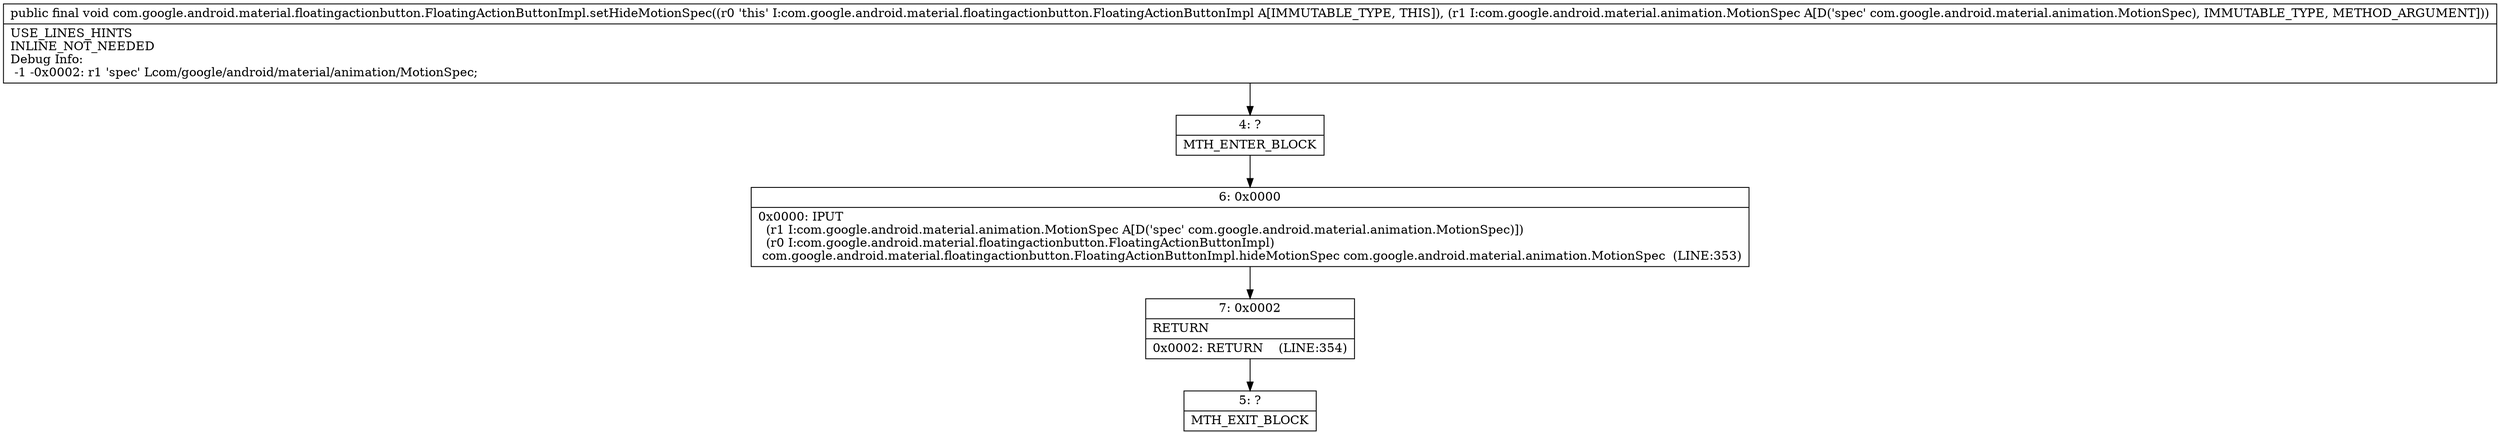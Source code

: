 digraph "CFG forcom.google.android.material.floatingactionbutton.FloatingActionButtonImpl.setHideMotionSpec(Lcom\/google\/android\/material\/animation\/MotionSpec;)V" {
Node_4 [shape=record,label="{4\:\ ?|MTH_ENTER_BLOCK\l}"];
Node_6 [shape=record,label="{6\:\ 0x0000|0x0000: IPUT  \l  (r1 I:com.google.android.material.animation.MotionSpec A[D('spec' com.google.android.material.animation.MotionSpec)])\l  (r0 I:com.google.android.material.floatingactionbutton.FloatingActionButtonImpl)\l com.google.android.material.floatingactionbutton.FloatingActionButtonImpl.hideMotionSpec com.google.android.material.animation.MotionSpec  (LINE:353)\l}"];
Node_7 [shape=record,label="{7\:\ 0x0002|RETURN\l|0x0002: RETURN    (LINE:354)\l}"];
Node_5 [shape=record,label="{5\:\ ?|MTH_EXIT_BLOCK\l}"];
MethodNode[shape=record,label="{public final void com.google.android.material.floatingactionbutton.FloatingActionButtonImpl.setHideMotionSpec((r0 'this' I:com.google.android.material.floatingactionbutton.FloatingActionButtonImpl A[IMMUTABLE_TYPE, THIS]), (r1 I:com.google.android.material.animation.MotionSpec A[D('spec' com.google.android.material.animation.MotionSpec), IMMUTABLE_TYPE, METHOD_ARGUMENT]))  | USE_LINES_HINTS\lINLINE_NOT_NEEDED\lDebug Info:\l  \-1 \-0x0002: r1 'spec' Lcom\/google\/android\/material\/animation\/MotionSpec;\l}"];
MethodNode -> Node_4;Node_4 -> Node_6;
Node_6 -> Node_7;
Node_7 -> Node_5;
}


